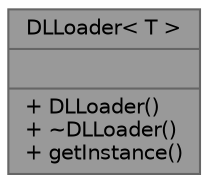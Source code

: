 digraph "DLLoader&lt; T &gt;"
{
 // LATEX_PDF_SIZE
  bgcolor="transparent";
  edge [fontname=Helvetica,fontsize=10,labelfontname=Helvetica,labelfontsize=10];
  node [fontname=Helvetica,fontsize=10,shape=box,height=0.2,width=0.4];
  Node1 [shape=record,label="{DLLoader\< T \>\n||+ DLLoader()\l+ ~DLLoader()\l+ getInstance()\l}",height=0.2,width=0.4,color="gray40", fillcolor="grey60", style="filled", fontcolor="black",tooltip=" "];
}
